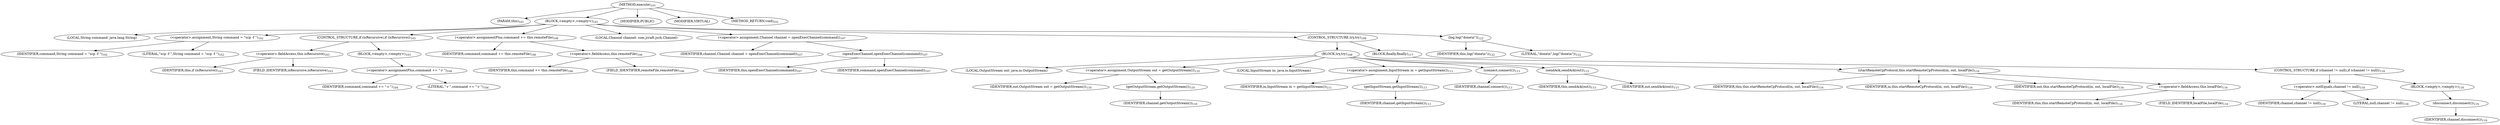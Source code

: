 digraph "execute" {  
"134" [label = <(METHOD,execute)<SUB>101</SUB>> ]
"15" [label = <(PARAM,this)<SUB>101</SUB>> ]
"135" [label = <(BLOCK,&lt;empty&gt;,&lt;empty&gt;)<SUB>101</SUB>> ]
"136" [label = <(LOCAL,String command: java.lang.String)> ]
"137" [label = <(&lt;operator&gt;.assignment,String command = &quot;scp -f &quot;)<SUB>102</SUB>> ]
"138" [label = <(IDENTIFIER,command,String command = &quot;scp -f &quot;)<SUB>102</SUB>> ]
"139" [label = <(LITERAL,&quot;scp -f &quot;,String command = &quot;scp -f &quot;)<SUB>102</SUB>> ]
"140" [label = <(CONTROL_STRUCTURE,if (isRecursive),if (isRecursive))<SUB>103</SUB>> ]
"141" [label = <(&lt;operator&gt;.fieldAccess,this.isRecursive)<SUB>103</SUB>> ]
"142" [label = <(IDENTIFIER,this,if (isRecursive))<SUB>103</SUB>> ]
"143" [label = <(FIELD_IDENTIFIER,isRecursive,isRecursive)<SUB>103</SUB>> ]
"144" [label = <(BLOCK,&lt;empty&gt;,&lt;empty&gt;)<SUB>103</SUB>> ]
"145" [label = <(&lt;operator&gt;.assignmentPlus,command += &quot;-r &quot;)<SUB>104</SUB>> ]
"146" [label = <(IDENTIFIER,command,command += &quot;-r &quot;)<SUB>104</SUB>> ]
"147" [label = <(LITERAL,&quot;-r &quot;,command += &quot;-r &quot;)<SUB>104</SUB>> ]
"148" [label = <(&lt;operator&gt;.assignmentPlus,command += this.remoteFile)<SUB>106</SUB>> ]
"149" [label = <(IDENTIFIER,command,command += this.remoteFile)<SUB>106</SUB>> ]
"150" [label = <(&lt;operator&gt;.fieldAccess,this.remoteFile)<SUB>106</SUB>> ]
"151" [label = <(IDENTIFIER,this,command += this.remoteFile)<SUB>106</SUB>> ]
"152" [label = <(FIELD_IDENTIFIER,remoteFile,remoteFile)<SUB>106</SUB>> ]
"153" [label = <(LOCAL,Channel channel: com.jcraft.jsch.Channel)> ]
"154" [label = <(&lt;operator&gt;.assignment,Channel channel = openExecChannel(command))<SUB>107</SUB>> ]
"155" [label = <(IDENTIFIER,channel,Channel channel = openExecChannel(command))<SUB>107</SUB>> ]
"156" [label = <(openExecChannel,openExecChannel(command))<SUB>107</SUB>> ]
"14" [label = <(IDENTIFIER,this,openExecChannel(command))<SUB>107</SUB>> ]
"157" [label = <(IDENTIFIER,command,openExecChannel(command))<SUB>107</SUB>> ]
"158" [label = <(CONTROL_STRUCTURE,try,try)<SUB>108</SUB>> ]
"159" [label = <(BLOCK,try,try)<SUB>108</SUB>> ]
"160" [label = <(LOCAL,OutputStream out: java.io.OutputStream)> ]
"161" [label = <(&lt;operator&gt;.assignment,OutputStream out = getOutputStream())<SUB>110</SUB>> ]
"162" [label = <(IDENTIFIER,out,OutputStream out = getOutputStream())<SUB>110</SUB>> ]
"163" [label = <(getOutputStream,getOutputStream())<SUB>110</SUB>> ]
"164" [label = <(IDENTIFIER,channel,getOutputStream())<SUB>110</SUB>> ]
"165" [label = <(LOCAL,InputStream in: java.io.InputStream)> ]
"166" [label = <(&lt;operator&gt;.assignment,InputStream in = getInputStream())<SUB>111</SUB>> ]
"167" [label = <(IDENTIFIER,in,InputStream in = getInputStream())<SUB>111</SUB>> ]
"168" [label = <(getInputStream,getInputStream())<SUB>111</SUB>> ]
"169" [label = <(IDENTIFIER,channel,getInputStream())<SUB>111</SUB>> ]
"170" [label = <(connect,connect())<SUB>113</SUB>> ]
"171" [label = <(IDENTIFIER,channel,connect())<SUB>113</SUB>> ]
"172" [label = <(sendAck,sendAck(out))<SUB>115</SUB>> ]
"16" [label = <(IDENTIFIER,this,sendAck(out))<SUB>115</SUB>> ]
"173" [label = <(IDENTIFIER,out,sendAck(out))<SUB>115</SUB>> ]
"174" [label = <(startRemoteCpProtocol,this.startRemoteCpProtocol(in, out, localFile))<SUB>116</SUB>> ]
"17" [label = <(IDENTIFIER,this,this.startRemoteCpProtocol(in, out, localFile))<SUB>116</SUB>> ]
"175" [label = <(IDENTIFIER,in,this.startRemoteCpProtocol(in, out, localFile))<SUB>116</SUB>> ]
"176" [label = <(IDENTIFIER,out,this.startRemoteCpProtocol(in, out, localFile))<SUB>116</SUB>> ]
"177" [label = <(&lt;operator&gt;.fieldAccess,this.localFile)<SUB>116</SUB>> ]
"178" [label = <(IDENTIFIER,this,this.startRemoteCpProtocol(in, out, localFile))<SUB>116</SUB>> ]
"179" [label = <(FIELD_IDENTIFIER,localFile,localFile)<SUB>116</SUB>> ]
"180" [label = <(BLOCK,finally,finally)<SUB>117</SUB>> ]
"181" [label = <(CONTROL_STRUCTURE,if (channel != null),if (channel != null))<SUB>118</SUB>> ]
"182" [label = <(&lt;operator&gt;.notEquals,channel != null)<SUB>118</SUB>> ]
"183" [label = <(IDENTIFIER,channel,channel != null)<SUB>118</SUB>> ]
"184" [label = <(LITERAL,null,channel != null)<SUB>118</SUB>> ]
"185" [label = <(BLOCK,&lt;empty&gt;,&lt;empty&gt;)<SUB>118</SUB>> ]
"186" [label = <(disconnect,disconnect())<SUB>119</SUB>> ]
"187" [label = <(IDENTIFIER,channel,disconnect())<SUB>119</SUB>> ]
"188" [label = <(log,log(&quot;done\n&quot;))<SUB>122</SUB>> ]
"18" [label = <(IDENTIFIER,this,log(&quot;done\n&quot;))<SUB>122</SUB>> ]
"189" [label = <(LITERAL,&quot;done\n&quot;,log(&quot;done\n&quot;))<SUB>122</SUB>> ]
"190" [label = <(MODIFIER,PUBLIC)> ]
"191" [label = <(MODIFIER,VIRTUAL)> ]
"192" [label = <(METHOD_RETURN,void)<SUB>101</SUB>> ]
  "134" -> "15" 
  "134" -> "135" 
  "134" -> "190" 
  "134" -> "191" 
  "134" -> "192" 
  "135" -> "136" 
  "135" -> "137" 
  "135" -> "140" 
  "135" -> "148" 
  "135" -> "153" 
  "135" -> "154" 
  "135" -> "158" 
  "135" -> "188" 
  "137" -> "138" 
  "137" -> "139" 
  "140" -> "141" 
  "140" -> "144" 
  "141" -> "142" 
  "141" -> "143" 
  "144" -> "145" 
  "145" -> "146" 
  "145" -> "147" 
  "148" -> "149" 
  "148" -> "150" 
  "150" -> "151" 
  "150" -> "152" 
  "154" -> "155" 
  "154" -> "156" 
  "156" -> "14" 
  "156" -> "157" 
  "158" -> "159" 
  "158" -> "180" 
  "159" -> "160" 
  "159" -> "161" 
  "159" -> "165" 
  "159" -> "166" 
  "159" -> "170" 
  "159" -> "172" 
  "159" -> "174" 
  "161" -> "162" 
  "161" -> "163" 
  "163" -> "164" 
  "166" -> "167" 
  "166" -> "168" 
  "168" -> "169" 
  "170" -> "171" 
  "172" -> "16" 
  "172" -> "173" 
  "174" -> "17" 
  "174" -> "175" 
  "174" -> "176" 
  "174" -> "177" 
  "177" -> "178" 
  "177" -> "179" 
  "180" -> "181" 
  "181" -> "182" 
  "181" -> "185" 
  "182" -> "183" 
  "182" -> "184" 
  "185" -> "186" 
  "186" -> "187" 
  "188" -> "18" 
  "188" -> "189" 
}
